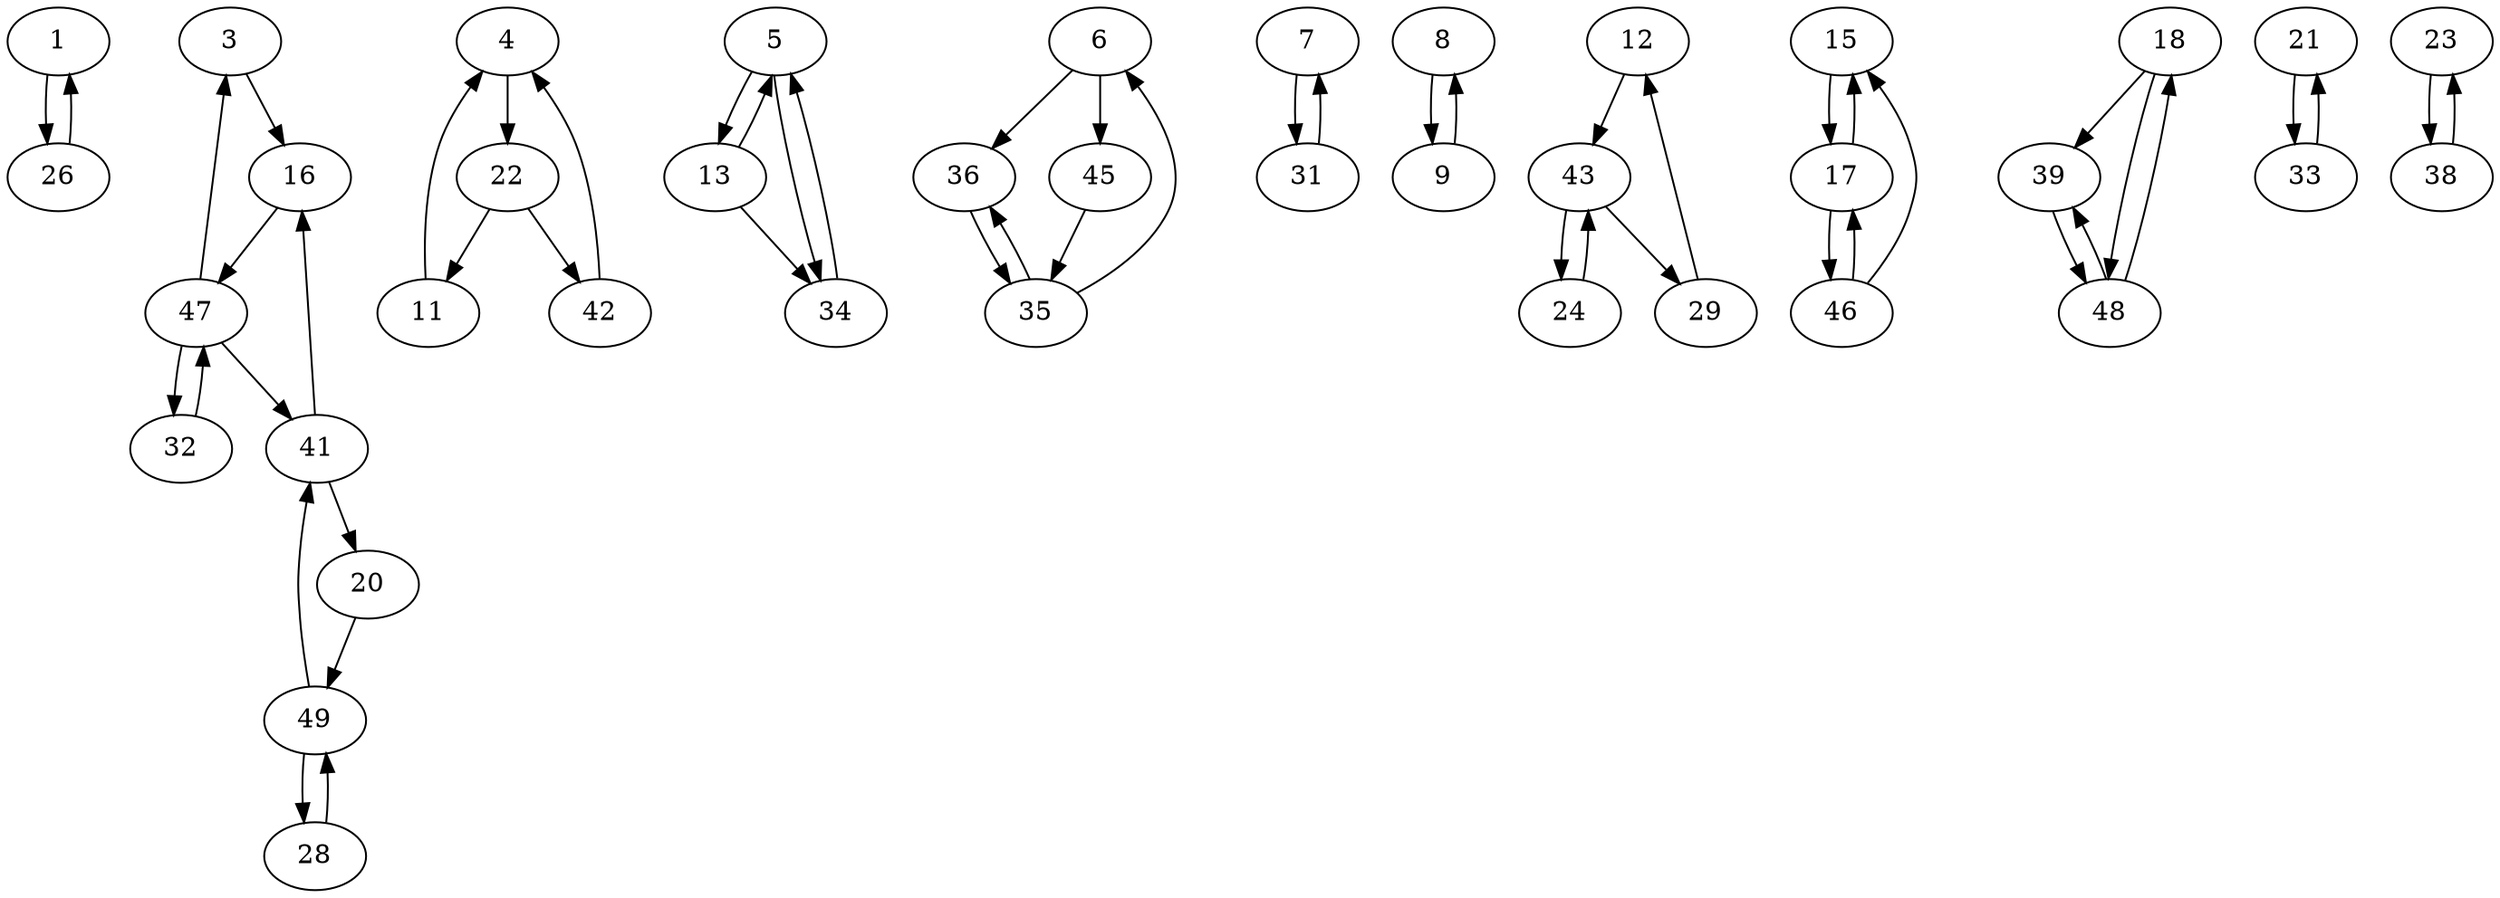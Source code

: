 digraph G {
  1 -> 26;
  3 -> 16;
  4 -> 22;
  5 -> 13;
  5 -> 34;
  6 -> 36;
  6 -> 45;
  7 -> 31;
  8 -> 9;
  9 -> 8;
  11 -> 4;
  12 -> 43;
  13 -> 5;
  13 -> 34;
  15 -> 17;
  16 -> 47;
  17 -> 15;
  17 -> 46;
  18 -> 39;
  18 -> 48;
  20 -> 49;
  21 -> 33;
  22 -> 11;
  22 -> 42;
  23 -> 38;
  24 -> 43;
  26 -> 1;
  28 -> 49;
  29 -> 12;
  31 -> 7;
  32 -> 47;
  33 -> 21;
  34 -> 5;
  35 -> 6;
  35 -> 36;
  36 -> 35;
  38 -> 23;
  39 -> 48;
  41 -> 16;
  41 -> 20;
  42 -> 4;
  43 -> 24;
  43 -> 29;
  45 -> 35;
  46 -> 15;
  46 -> 17;
  47 -> 3;
  47 -> 32;
  47 -> 41;
  48 -> 18;
  48 -> 39;
  49 -> 28;
  49 -> 41;
}